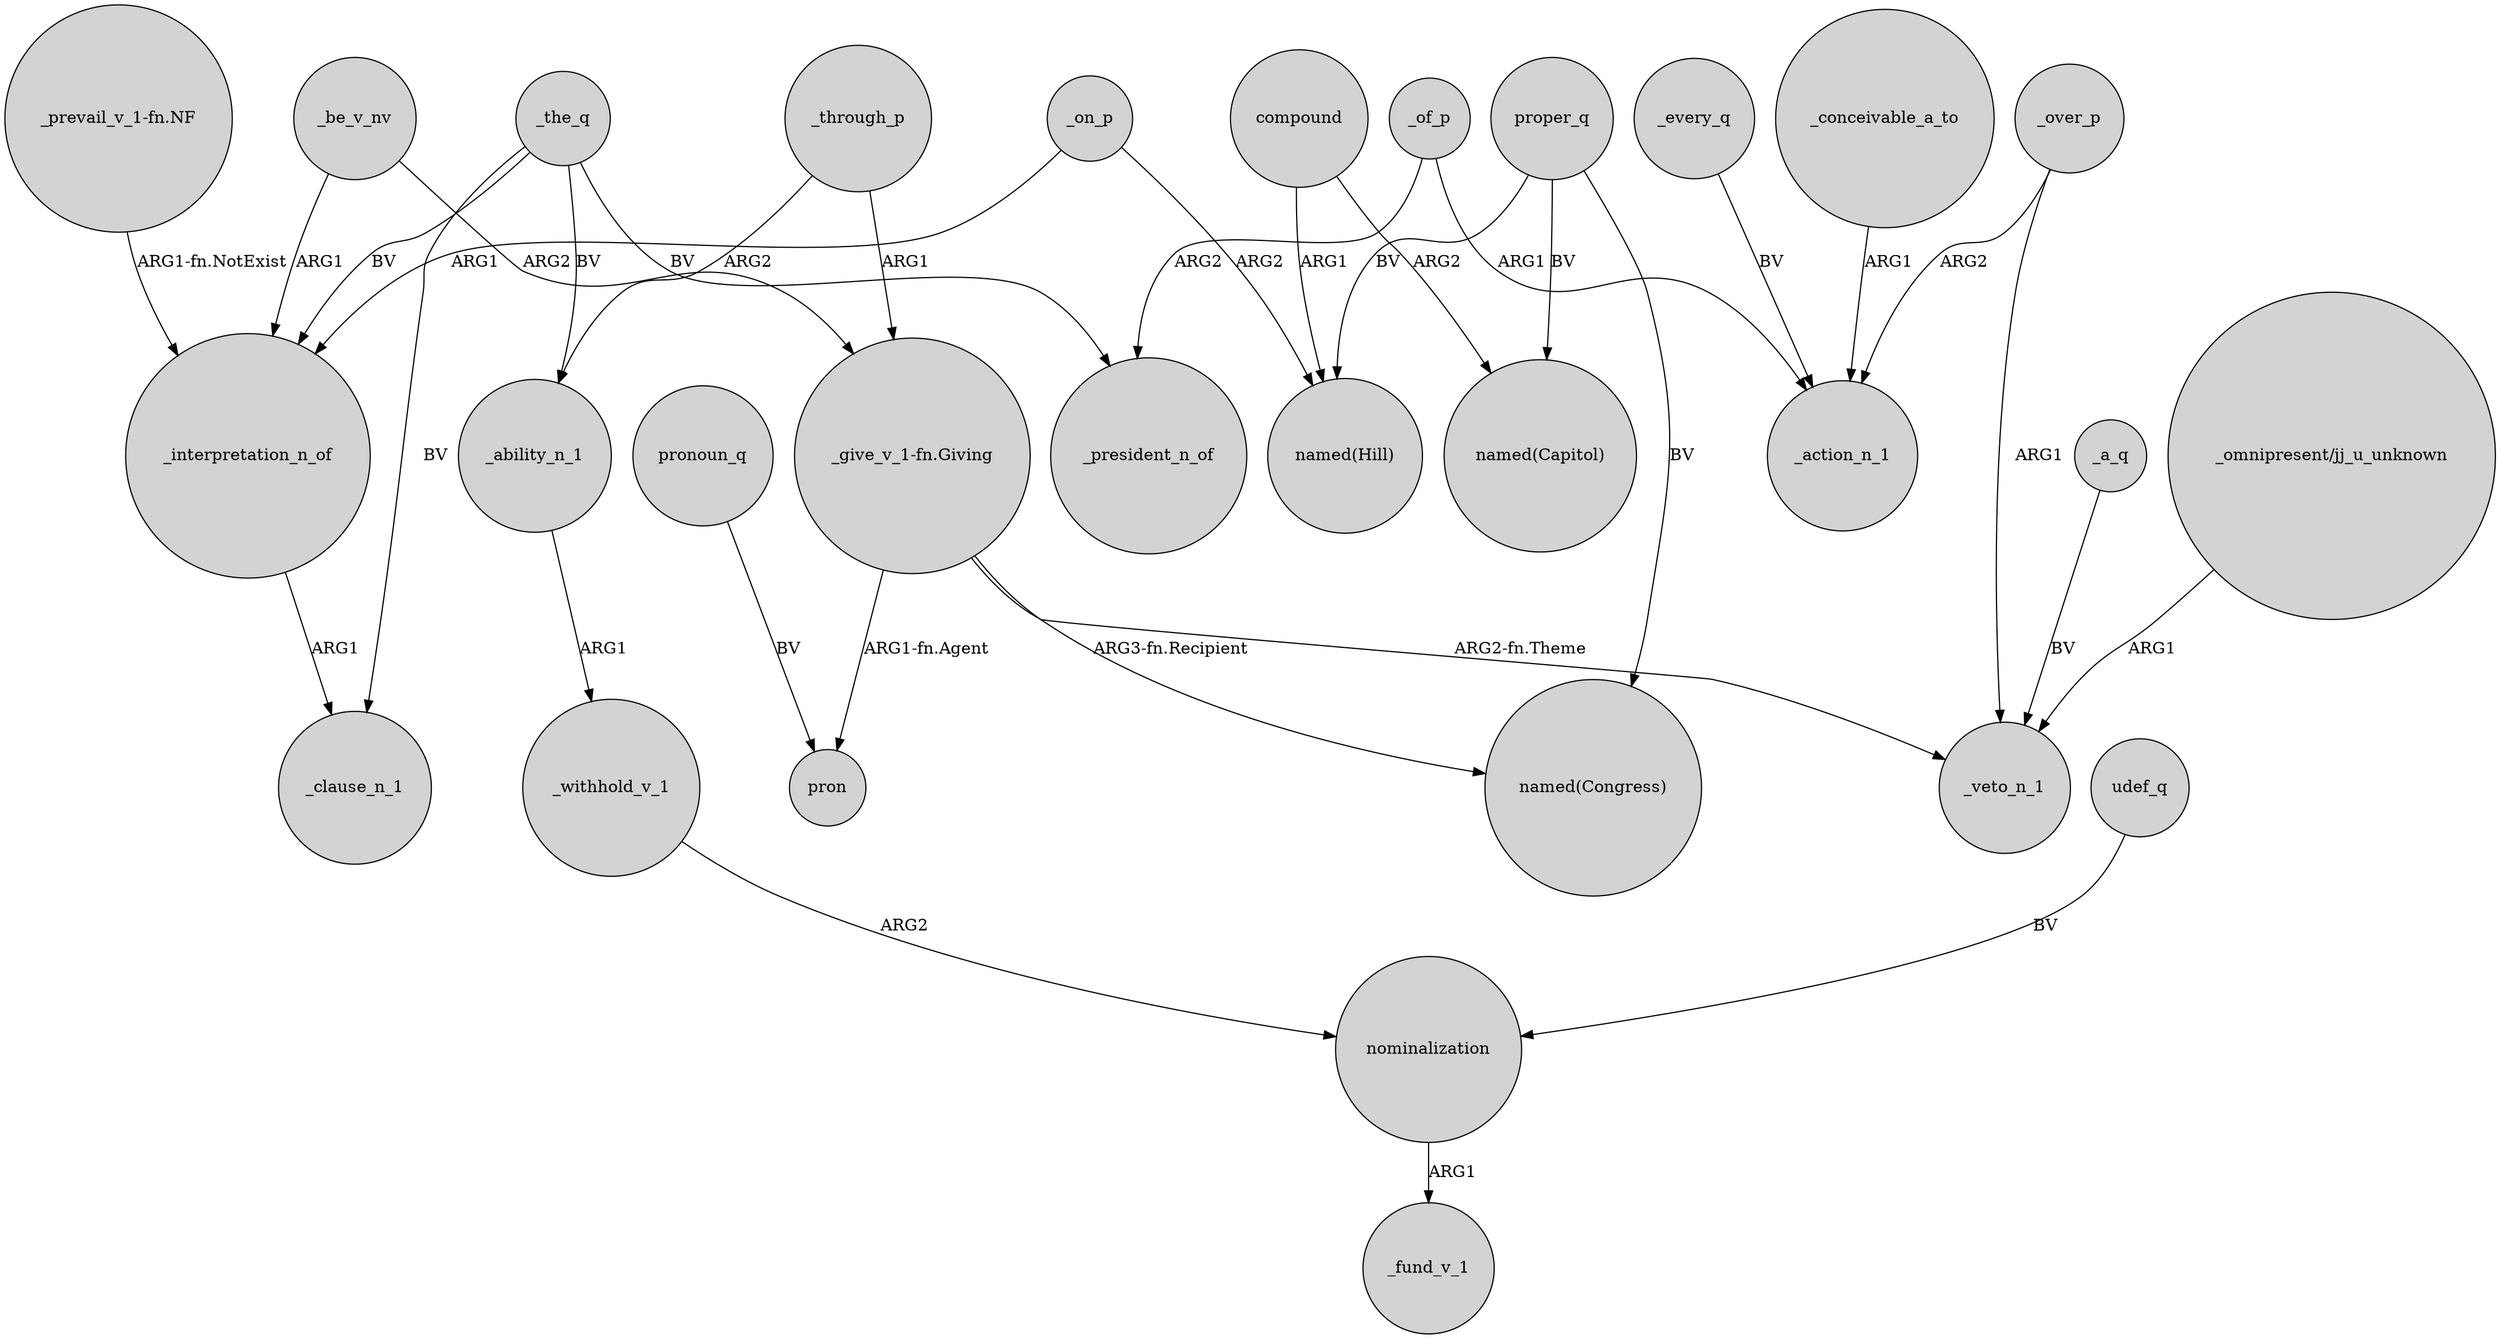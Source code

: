 digraph {
	node [shape=circle style=filled]
	_the_q -> _interpretation_n_of [label=BV]
	"_prevail_v_1-fn.NF" -> _interpretation_n_of [label="ARG1-fn.NotExist"]
	compound -> "named(Capitol)" [label=ARG2]
	nominalization -> _fund_v_1 [label=ARG1]
	_through_p -> _ability_n_1 [label=ARG2]
	_of_p -> _president_n_of [label=ARG2]
	_on_p -> "named(Hill)" [label=ARG2]
	_of_p -> _action_n_1 [label=ARG1]
	compound -> "named(Hill)" [label=ARG1]
	_ability_n_1 -> _withhold_v_1 [label=ARG1]
	"_give_v_1-fn.Giving" -> pron [label="ARG1-fn.Agent"]
	proper_q -> "named(Congress)" [label=BV]
	"_omnipresent/jj_u_unknown" -> _veto_n_1 [label=ARG1]
	_conceivable_a_to -> _action_n_1 [label=ARG1]
	pronoun_q -> pron [label=BV]
	_on_p -> _interpretation_n_of [label=ARG1]
	"_give_v_1-fn.Giving" -> "named(Congress)" [label="ARG3-fn.Recipient"]
	_the_q -> _clause_n_1 [label=BV]
	_be_v_nv -> "_give_v_1-fn.Giving" [label=ARG2]
	_the_q -> _president_n_of [label=BV]
	_over_p -> _veto_n_1 [label=ARG1]
	_be_v_nv -> _interpretation_n_of [label=ARG1]
	_over_p -> _action_n_1 [label=ARG2]
	udef_q -> nominalization [label=BV]
	proper_q -> "named(Hill)" [label=BV]
	_withhold_v_1 -> nominalization [label=ARG2]
	_a_q -> _veto_n_1 [label=BV]
	"_give_v_1-fn.Giving" -> _veto_n_1 [label="ARG2-fn.Theme"]
	_interpretation_n_of -> _clause_n_1 [label=ARG1]
	_the_q -> _ability_n_1 [label=BV]
	_every_q -> _action_n_1 [label=BV]
	_through_p -> "_give_v_1-fn.Giving" [label=ARG1]
	proper_q -> "named(Capitol)" [label=BV]
}
